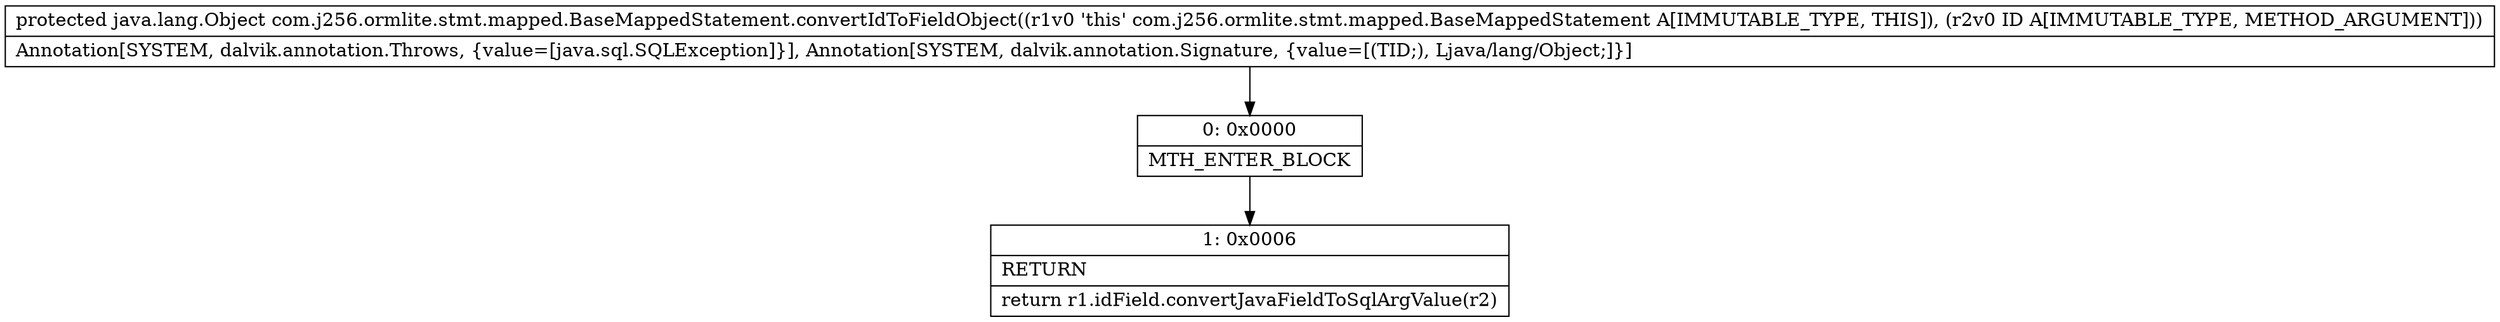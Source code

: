 digraph "CFG forcom.j256.ormlite.stmt.mapped.BaseMappedStatement.convertIdToFieldObject(Ljava\/lang\/Object;)Ljava\/lang\/Object;" {
Node_0 [shape=record,label="{0\:\ 0x0000|MTH_ENTER_BLOCK\l}"];
Node_1 [shape=record,label="{1\:\ 0x0006|RETURN\l|return r1.idField.convertJavaFieldToSqlArgValue(r2)\l}"];
MethodNode[shape=record,label="{protected java.lang.Object com.j256.ormlite.stmt.mapped.BaseMappedStatement.convertIdToFieldObject((r1v0 'this' com.j256.ormlite.stmt.mapped.BaseMappedStatement A[IMMUTABLE_TYPE, THIS]), (r2v0 ID A[IMMUTABLE_TYPE, METHOD_ARGUMENT]))  | Annotation[SYSTEM, dalvik.annotation.Throws, \{value=[java.sql.SQLException]\}], Annotation[SYSTEM, dalvik.annotation.Signature, \{value=[(TID;), Ljava\/lang\/Object;]\}]\l}"];
MethodNode -> Node_0;
Node_0 -> Node_1;
}

